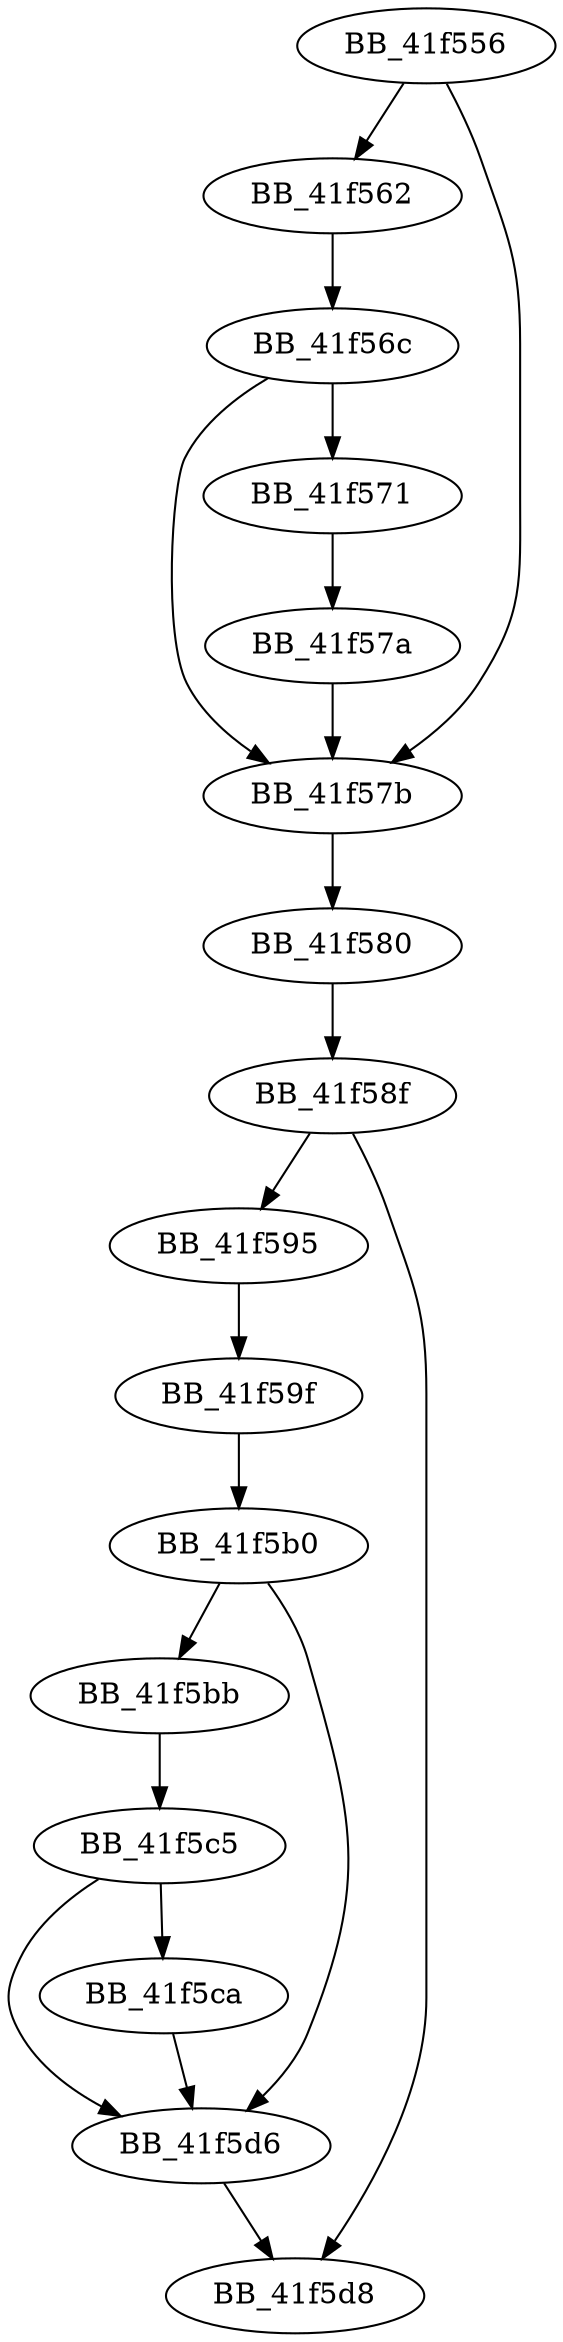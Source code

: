 DiGraph __cinit{
BB_41f556->BB_41f562
BB_41f556->BB_41f57b
BB_41f562->BB_41f56c
BB_41f56c->BB_41f571
BB_41f56c->BB_41f57b
BB_41f571->BB_41f57a
BB_41f57a->BB_41f57b
BB_41f57b->BB_41f580
BB_41f580->BB_41f58f
BB_41f58f->BB_41f595
BB_41f58f->BB_41f5d8
BB_41f595->BB_41f59f
BB_41f59f->BB_41f5b0
BB_41f5b0->BB_41f5bb
BB_41f5b0->BB_41f5d6
BB_41f5bb->BB_41f5c5
BB_41f5c5->BB_41f5ca
BB_41f5c5->BB_41f5d6
BB_41f5ca->BB_41f5d6
BB_41f5d6->BB_41f5d8
}
